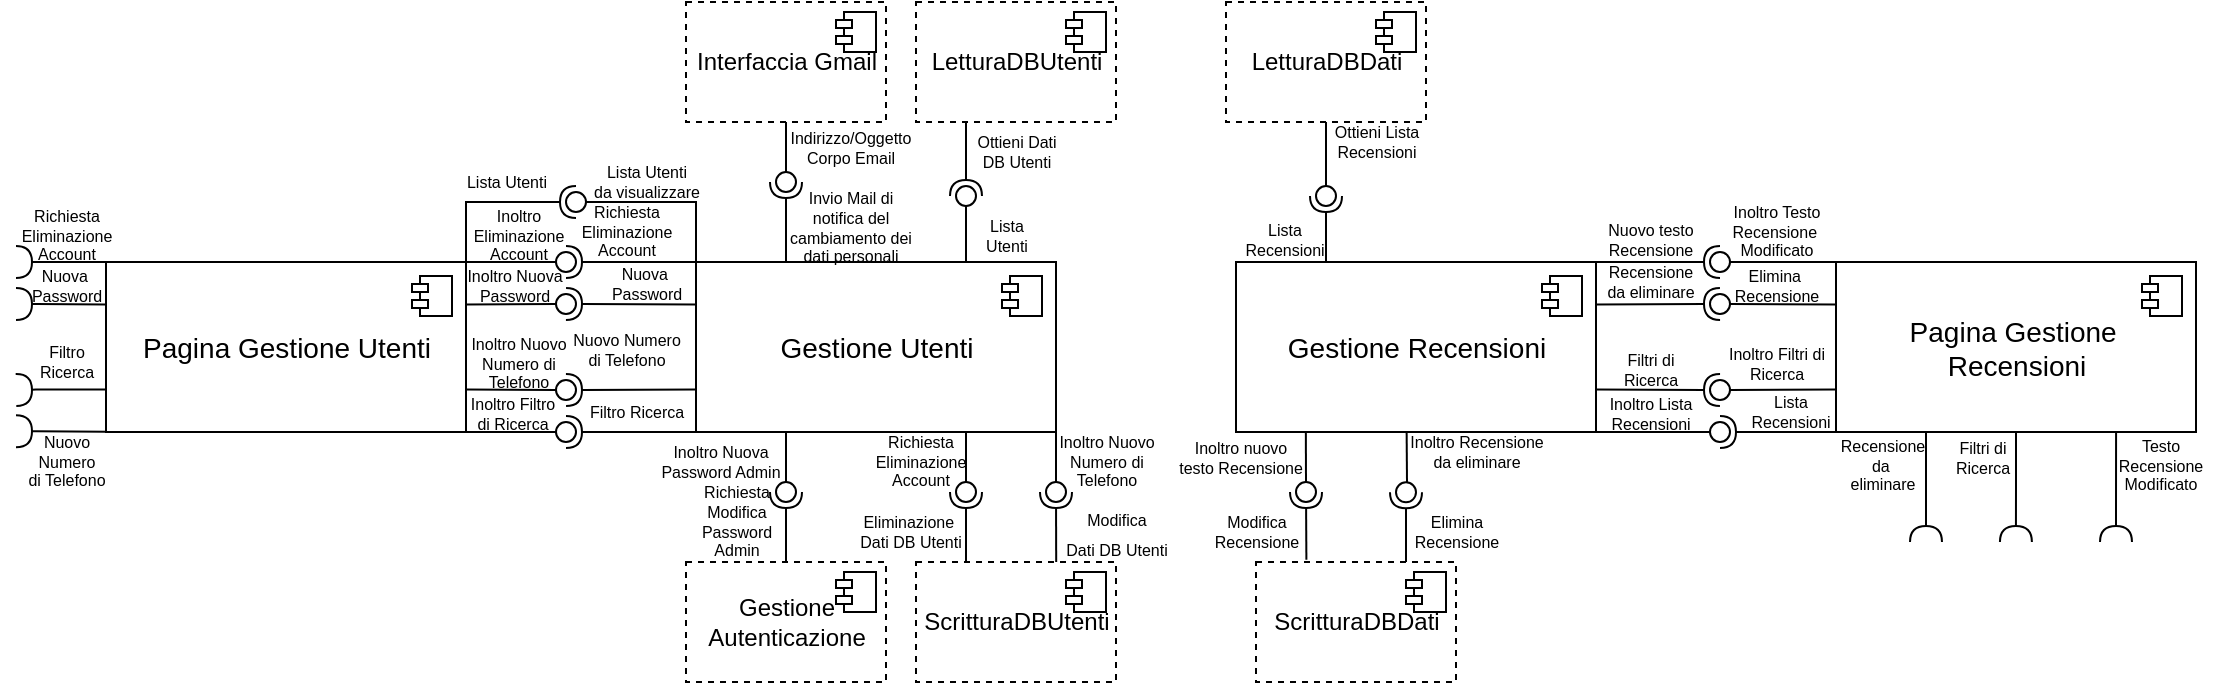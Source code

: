 <mxfile version="14.6.13" type="device"><diagram name="Pagina-1" id="r0RVuna3pJHe9un1B9BG"><mxGraphModel dx="1212" dy="685" grid="1" gridSize="10" guides="1" tooltips="1" connect="1" arrows="1" fold="1" page="1" pageScale="1" pageWidth="827" pageHeight="1169" math="0" shadow="0"><root><mxCell id="0"/><mxCell id="1" parent="0"/><mxCell id="8ZzWhvBQYeryGhF7GO5f-3" value="&lt;font style=&quot;font-size: 14px&quot;&gt;Gestione Utenti&lt;/font&gt;" style="html=1;dropTarget=0;" parent="1" vertex="1"><mxGeometry x="300" y="880" width="180" height="85" as="geometry"/></mxCell><mxCell id="8ZzWhvBQYeryGhF7GO5f-4" value="" style="shape=module;jettyWidth=8;jettyHeight=4;" parent="8ZzWhvBQYeryGhF7GO5f-3" vertex="1"><mxGeometry x="1" width="20" height="20" relative="1" as="geometry"><mxPoint x="-27" y="7" as="offset"/></mxGeometry></mxCell><mxCell id="8ZzWhvBQYeryGhF7GO5f-5" value="Gestione &lt;br&gt;Autenticazione" style="html=1;dropTarget=0;dashed=1;" parent="1" vertex="1"><mxGeometry x="295" y="1030" width="100" height="60" as="geometry"/></mxCell><mxCell id="8ZzWhvBQYeryGhF7GO5f-6" value="" style="shape=module;jettyWidth=8;jettyHeight=4;" parent="8ZzWhvBQYeryGhF7GO5f-5" vertex="1"><mxGeometry x="1" width="20" height="20" relative="1" as="geometry"><mxPoint x="-25" y="5" as="offset"/></mxGeometry></mxCell><mxCell id="8ZzWhvBQYeryGhF7GO5f-7" value="ScritturaDBUtenti" style="html=1;dropTarget=0;dashed=1;" parent="1" vertex="1"><mxGeometry x="410" y="1030" width="100" height="60" as="geometry"/></mxCell><mxCell id="8ZzWhvBQYeryGhF7GO5f-8" value="" style="shape=module;jettyWidth=8;jettyHeight=4;" parent="8ZzWhvBQYeryGhF7GO5f-7" vertex="1"><mxGeometry x="1" width="20" height="20" relative="1" as="geometry"><mxPoint x="-25" y="5" as="offset"/></mxGeometry></mxCell><mxCell id="8ZzWhvBQYeryGhF7GO5f-9" value="Interfaccia Gmail" style="html=1;dropTarget=0;dashed=1;" parent="1" vertex="1"><mxGeometry x="295" y="750" width="100" height="60" as="geometry"/></mxCell><mxCell id="8ZzWhvBQYeryGhF7GO5f-10" value="" style="shape=module;jettyWidth=8;jettyHeight=4;" parent="8ZzWhvBQYeryGhF7GO5f-9" vertex="1"><mxGeometry x="1" width="20" height="20" relative="1" as="geometry"><mxPoint x="-25" y="5" as="offset"/></mxGeometry></mxCell><mxCell id="8ZzWhvBQYeryGhF7GO5f-11" value="&lt;font style=&quot;font-size: 14px&quot;&gt;Pagina Gestione Utenti&lt;/font&gt;" style="html=1;dropTarget=0;" parent="1" vertex="1"><mxGeometry x="5" y="880" width="180" height="85" as="geometry"/></mxCell><mxCell id="8ZzWhvBQYeryGhF7GO5f-12" value="" style="shape=module;jettyWidth=8;jettyHeight=4;" parent="8ZzWhvBQYeryGhF7GO5f-11" vertex="1"><mxGeometry x="1" width="20" height="20" relative="1" as="geometry"><mxPoint x="-27" y="7" as="offset"/></mxGeometry></mxCell><mxCell id="8ZzWhvBQYeryGhF7GO5f-13" value="&lt;font style=&quot;font-size: 14px&quot;&gt;Gestione Recensioni&lt;/font&gt;" style="html=1;dropTarget=0;" parent="1" vertex="1"><mxGeometry x="570" y="880" width="180" height="85" as="geometry"/></mxCell><mxCell id="8ZzWhvBQYeryGhF7GO5f-14" value="" style="shape=module;jettyWidth=8;jettyHeight=4;" parent="8ZzWhvBQYeryGhF7GO5f-13" vertex="1"><mxGeometry x="1" width="20" height="20" relative="1" as="geometry"><mxPoint x="-27" y="7" as="offset"/></mxGeometry></mxCell><mxCell id="8ZzWhvBQYeryGhF7GO5f-15" value="&lt;font style=&quot;font-size: 14px&quot;&gt;Pagina Gestione&amp;nbsp;&lt;br&gt;Recensioni&lt;br&gt;&lt;/font&gt;" style="html=1;dropTarget=0;" parent="1" vertex="1"><mxGeometry x="870" y="880" width="180" height="85" as="geometry"/></mxCell><mxCell id="8ZzWhvBQYeryGhF7GO5f-16" value="" style="shape=module;jettyWidth=8;jettyHeight=4;" parent="8ZzWhvBQYeryGhF7GO5f-15" vertex="1"><mxGeometry x="1" width="20" height="20" relative="1" as="geometry"><mxPoint x="-27" y="7" as="offset"/></mxGeometry></mxCell><mxCell id="8ZzWhvBQYeryGhF7GO5f-17" value="LetturaDBUtenti" style="html=1;dropTarget=0;dashed=1;" parent="1" vertex="1"><mxGeometry x="410" y="750" width="100" height="60" as="geometry"/></mxCell><mxCell id="8ZzWhvBQYeryGhF7GO5f-18" value="" style="shape=module;jettyWidth=8;jettyHeight=4;" parent="8ZzWhvBQYeryGhF7GO5f-17" vertex="1"><mxGeometry x="1" width="20" height="20" relative="1" as="geometry"><mxPoint x="-25" y="5" as="offset"/></mxGeometry></mxCell><mxCell id="ghMi2BkmYx3wNhRPflyT-1" value="" style="rounded=0;orthogonalLoop=1;jettySize=auto;html=1;endArrow=none;endFill=0;exitX=0.5;exitY=1;exitDx=0;exitDy=0;" edge="1" target="ghMi2BkmYx3wNhRPflyT-3" parent="1" source="8ZzWhvBQYeryGhF7GO5f-9"><mxGeometry relative="1" as="geometry"><mxPoint x="160" y="965" as="sourcePoint"/></mxGeometry></mxCell><mxCell id="ghMi2BkmYx3wNhRPflyT-2" value="" style="rounded=0;orthogonalLoop=1;jettySize=auto;html=1;endArrow=halfCircle;endFill=0;entryX=0.5;entryY=0.5;entryDx=0;entryDy=0;endSize=6;strokeWidth=1;exitX=0.25;exitY=0;exitDx=0;exitDy=0;" edge="1" target="ghMi2BkmYx3wNhRPflyT-3" parent="1" source="8ZzWhvBQYeryGhF7GO5f-3"><mxGeometry relative="1" as="geometry"><mxPoint x="200" y="965" as="sourcePoint"/></mxGeometry></mxCell><mxCell id="ghMi2BkmYx3wNhRPflyT-3" value="" style="ellipse;whiteSpace=wrap;html=1;fontFamily=Helvetica;fontSize=12;fontColor=#000000;align=center;strokeColor=#000000;fillColor=#ffffff;points=[];aspect=fixed;resizable=0;" vertex="1" parent="1"><mxGeometry x="340" y="835" width="10" height="10" as="geometry"/></mxCell><mxCell id="ghMi2BkmYx3wNhRPflyT-4" value="Lista &lt;br&gt;Utenti" style="text;html=1;align=center;verticalAlign=middle;resizable=0;points=[];autosize=1;strokeColor=none;fontSize=8;spacing=0;" vertex="1" parent="1"><mxGeometry x="435" y="852" width="40" height="30" as="geometry"/></mxCell><mxCell id="ghMi2BkmYx3wNhRPflyT-5" value="" style="rounded=0;orthogonalLoop=1;jettySize=auto;html=1;endArrow=none;endFill=0;fontSize=8;exitX=1;exitY=0.25;exitDx=0;exitDy=0;" edge="1" target="ghMi2BkmYx3wNhRPflyT-7" parent="1" source="8ZzWhvBQYeryGhF7GO5f-11"><mxGeometry relative="1" as="geometry"><mxPoint x="50" y="915" as="sourcePoint"/></mxGeometry></mxCell><mxCell id="ghMi2BkmYx3wNhRPflyT-6" value="" style="rounded=0;orthogonalLoop=1;jettySize=auto;html=1;endArrow=halfCircle;endFill=0;entryX=0.5;entryY=0.5;entryDx=0;entryDy=0;endSize=6;strokeWidth=1;fontSize=8;exitX=0;exitY=0.25;exitDx=0;exitDy=0;" edge="1" target="ghMi2BkmYx3wNhRPflyT-7" parent="1" source="8ZzWhvBQYeryGhF7GO5f-3"><mxGeometry relative="1" as="geometry"><mxPoint x="90" y="915" as="sourcePoint"/></mxGeometry></mxCell><mxCell id="ghMi2BkmYx3wNhRPflyT-7" value="" style="ellipse;whiteSpace=wrap;html=1;fontFamily=Helvetica;fontSize=12;fontColor=#000000;align=center;strokeColor=#000000;fillColor=#ffffff;points=[];aspect=fixed;resizable=0;" vertex="1" parent="1"><mxGeometry x="230" y="896" width="10" height="10" as="geometry"/></mxCell><mxCell id="ghMi2BkmYx3wNhRPflyT-8" value="Nuova&amp;nbsp;&lt;br&gt;Password" style="text;html=1;align=center;verticalAlign=middle;resizable=0;points=[];autosize=1;strokeColor=none;fontSize=8;" vertex="1" parent="1"><mxGeometry x="250" y="876" width="50" height="30" as="geometry"/></mxCell><mxCell id="ghMi2BkmYx3wNhRPflyT-9" value="" style="rounded=0;orthogonalLoop=1;jettySize=auto;html=1;endArrow=none;endFill=0;fontSize=8;exitX=1;exitY=0.75;exitDx=0;exitDy=0;" edge="1" target="ghMi2BkmYx3wNhRPflyT-11" parent="1" source="8ZzWhvBQYeryGhF7GO5f-11"><mxGeometry relative="1" as="geometry"><mxPoint x="210" y="955" as="sourcePoint"/></mxGeometry></mxCell><mxCell id="ghMi2BkmYx3wNhRPflyT-10" value="" style="rounded=0;orthogonalLoop=1;jettySize=auto;html=1;endArrow=halfCircle;endFill=0;entryX=0.5;entryY=0.5;entryDx=0;entryDy=0;endSize=6;strokeWidth=1;fontSize=8;exitX=0;exitY=0.75;exitDx=0;exitDy=0;" edge="1" target="ghMi2BkmYx3wNhRPflyT-11" parent="1" source="8ZzWhvBQYeryGhF7GO5f-3"><mxGeometry relative="1" as="geometry"><mxPoint x="250" y="955" as="sourcePoint"/></mxGeometry></mxCell><mxCell id="ghMi2BkmYx3wNhRPflyT-11" value="" style="ellipse;whiteSpace=wrap;html=1;fontFamily=Helvetica;fontSize=12;fontColor=#000000;align=center;strokeColor=#000000;fillColor=#ffffff;points=[];aspect=fixed;resizable=0;" vertex="1" parent="1"><mxGeometry x="230" y="939" width="10" height="10" as="geometry"/></mxCell><mxCell id="ghMi2BkmYx3wNhRPflyT-12" value="Nuovo Numero&lt;br&gt;di Telefono" style="text;html=1;align=center;verticalAlign=middle;resizable=0;points=[];autosize=1;strokeColor=none;fontSize=8;" vertex="1" parent="1"><mxGeometry x="230" y="909" width="70" height="30" as="geometry"/></mxCell><mxCell id="ghMi2BkmYx3wNhRPflyT-13" value="" style="rounded=0;orthogonalLoop=1;jettySize=auto;html=1;endArrow=none;endFill=0;fontSize=8;exitX=1;exitY=0;exitDx=0;exitDy=0;" edge="1" target="ghMi2BkmYx3wNhRPflyT-15" parent="1" source="8ZzWhvBQYeryGhF7GO5f-11"><mxGeometry relative="1" as="geometry"><mxPoint x="190" y="895" as="sourcePoint"/></mxGeometry></mxCell><mxCell id="ghMi2BkmYx3wNhRPflyT-14" value="" style="rounded=0;orthogonalLoop=1;jettySize=auto;html=1;endArrow=halfCircle;endFill=0;entryX=0.5;entryY=0.5;entryDx=0;entryDy=0;endSize=6;strokeWidth=1;fontSize=8;exitX=0;exitY=0;exitDx=0;exitDy=0;" edge="1" target="ghMi2BkmYx3wNhRPflyT-15" parent="1" source="8ZzWhvBQYeryGhF7GO5f-3"><mxGeometry relative="1" as="geometry"><mxPoint x="230" y="895" as="sourcePoint"/></mxGeometry></mxCell><mxCell id="ghMi2BkmYx3wNhRPflyT-15" value="" style="ellipse;whiteSpace=wrap;html=1;fontFamily=Helvetica;fontSize=12;fontColor=#000000;align=center;strokeColor=#000000;fillColor=#ffffff;points=[];aspect=fixed;resizable=0;" vertex="1" parent="1"><mxGeometry x="230" y="875" width="10" height="10" as="geometry"/></mxCell><mxCell id="ghMi2BkmYx3wNhRPflyT-16" value="Richiesta&lt;br&gt;Eliminazione&lt;br&gt;Account" style="text;html=1;align=center;verticalAlign=middle;resizable=0;points=[];autosize=1;strokeColor=none;fontSize=8;" vertex="1" parent="1"><mxGeometry x="235" y="845" width="60" height="40" as="geometry"/></mxCell><mxCell id="ghMi2BkmYx3wNhRPflyT-17" value="" style="rounded=0;orthogonalLoop=1;jettySize=auto;html=1;endArrow=none;endFill=0;fontSize=8;exitX=0.25;exitY=1;exitDx=0;exitDy=0;" edge="1" target="ghMi2BkmYx3wNhRPflyT-19" parent="1" source="8ZzWhvBQYeryGhF7GO5f-3"><mxGeometry relative="1" as="geometry"><mxPoint x="350" y="965" as="sourcePoint"/></mxGeometry></mxCell><mxCell id="ghMi2BkmYx3wNhRPflyT-18" value="" style="rounded=0;orthogonalLoop=1;jettySize=auto;html=1;endArrow=halfCircle;endFill=0;entryX=0.5;entryY=0.5;entryDx=0;entryDy=0;endSize=6;strokeWidth=1;fontSize=8;exitX=0.5;exitY=0;exitDx=0;exitDy=0;" edge="1" target="ghMi2BkmYx3wNhRPflyT-19" parent="1" source="8ZzWhvBQYeryGhF7GO5f-5"><mxGeometry relative="1" as="geometry"><mxPoint x="390" y="965" as="sourcePoint"/></mxGeometry></mxCell><mxCell id="ghMi2BkmYx3wNhRPflyT-19" value="" style="ellipse;whiteSpace=wrap;html=1;fontFamily=Helvetica;fontSize=12;fontColor=#000000;align=center;strokeColor=#000000;fillColor=#ffffff;points=[];aspect=fixed;resizable=0;" vertex="1" parent="1"><mxGeometry x="340" y="990" width="10" height="10" as="geometry"/></mxCell><mxCell id="ghMi2BkmYx3wNhRPflyT-20" value="Inoltro Nuova&lt;br&gt;Password Admin" style="text;html=1;align=center;verticalAlign=middle;resizable=0;points=[];autosize=1;strokeColor=none;fontSize=8;" vertex="1" parent="1"><mxGeometry x="272" y="965" width="80" height="30" as="geometry"/></mxCell><mxCell id="ghMi2BkmYx3wNhRPflyT-21" value="Richiesta&lt;br&gt;Modifica&lt;br&gt;Password&lt;br&gt;Admin" style="text;html=1;align=center;verticalAlign=middle;resizable=0;points=[];autosize=1;strokeColor=none;fontSize=8;" vertex="1" parent="1"><mxGeometry x="295" y="985" width="50" height="50" as="geometry"/></mxCell><mxCell id="ghMi2BkmYx3wNhRPflyT-22" value="" style="rounded=0;orthogonalLoop=1;jettySize=auto;html=1;endArrow=none;endFill=0;fontSize=8;exitX=0.75;exitY=1;exitDx=0;exitDy=0;" edge="1" target="ghMi2BkmYx3wNhRPflyT-24" parent="1" source="8ZzWhvBQYeryGhF7GO5f-3"><mxGeometry relative="1" as="geometry"><mxPoint x="470" y="935" as="sourcePoint"/></mxGeometry></mxCell><mxCell id="ghMi2BkmYx3wNhRPflyT-23" value="" style="rounded=0;orthogonalLoop=1;jettySize=auto;html=1;endArrow=halfCircle;endFill=0;entryX=0.5;entryY=0.5;entryDx=0;entryDy=0;endSize=6;strokeWidth=1;fontSize=8;exitX=0.25;exitY=0;exitDx=0;exitDy=0;" edge="1" target="ghMi2BkmYx3wNhRPflyT-24" parent="1" source="8ZzWhvBQYeryGhF7GO5f-7"><mxGeometry relative="1" as="geometry"><mxPoint x="510" y="935" as="sourcePoint"/></mxGeometry></mxCell><mxCell id="ghMi2BkmYx3wNhRPflyT-24" value="" style="ellipse;whiteSpace=wrap;html=1;fontFamily=Helvetica;fontSize=12;fontColor=#000000;align=center;strokeColor=#000000;fillColor=#ffffff;points=[];aspect=fixed;resizable=0;" vertex="1" parent="1"><mxGeometry x="430" y="990" width="10" height="10" as="geometry"/></mxCell><mxCell id="ghMi2BkmYx3wNhRPflyT-25" value="&lt;font style=&quot;font-size: 8px;&quot;&gt;Eliminazione&amp;nbsp;&lt;br style=&quot;font-size: 8px;&quot;&gt;Dati DB Utenti&lt;br style=&quot;font-size: 8px;&quot;&gt;&lt;/font&gt;" style="text;html=1;align=center;verticalAlign=middle;resizable=0;points=[];autosize=1;strokeColor=none;fillColor=none;fontSize=8;" vertex="1" parent="1"><mxGeometry x="372" y="1000" width="70" height="30" as="geometry"/></mxCell><mxCell id="ghMi2BkmYx3wNhRPflyT-26" value="&lt;font style=&quot;font-size: 8px;&quot;&gt;Richiesta&lt;br style=&quot;font-size: 8px;&quot;&gt;Eliminazione &lt;br style=&quot;font-size: 8px;&quot;&gt;Account&lt;br style=&quot;font-size: 8px;&quot;&gt;&lt;/font&gt;" style="text;html=1;align=center;verticalAlign=middle;resizable=0;points=[];autosize=1;strokeColor=none;fillColor=none;spacing=0;fontSize=8;" vertex="1" parent="1"><mxGeometry x="382" y="960" width="60" height="40" as="geometry"/></mxCell><mxCell id="ghMi2BkmYx3wNhRPflyT-27" value="" style="rounded=0;orthogonalLoop=1;jettySize=auto;html=1;endArrow=none;endFill=0;fontSize=8;exitX=1;exitY=1;exitDx=0;exitDy=0;" edge="1" target="ghMi2BkmYx3wNhRPflyT-29" parent="1" source="8ZzWhvBQYeryGhF7GO5f-3"><mxGeometry relative="1" as="geometry"><mxPoint x="430" y="975" as="sourcePoint"/></mxGeometry></mxCell><mxCell id="ghMi2BkmYx3wNhRPflyT-28" value="" style="rounded=0;orthogonalLoop=1;jettySize=auto;html=1;endArrow=halfCircle;endFill=0;entryX=0.5;entryY=0.5;entryDx=0;entryDy=0;endSize=6;strokeWidth=1;fontSize=8;exitX=0.701;exitY=0;exitDx=0;exitDy=0;exitPerimeter=0;" edge="1" target="ghMi2BkmYx3wNhRPflyT-29" parent="1" source="8ZzWhvBQYeryGhF7GO5f-7"><mxGeometry relative="1" as="geometry"><mxPoint x="470" y="1010" as="sourcePoint"/></mxGeometry></mxCell><mxCell id="ghMi2BkmYx3wNhRPflyT-29" value="" style="ellipse;whiteSpace=wrap;html=1;fontFamily=Helvetica;fontSize=12;fontColor=#000000;align=center;strokeColor=#000000;fillColor=#ffffff;points=[];aspect=fixed;resizable=0;" vertex="1" parent="1"><mxGeometry x="475" y="990" width="10" height="10" as="geometry"/></mxCell><mxCell id="ghMi2BkmYx3wNhRPflyT-30" value="&lt;font style=&quot;font-size: 8px&quot;&gt;Inoltro Nuovo&lt;br&gt;Numero di&lt;br&gt;Telefono&lt;br style=&quot;font-size: 8px&quot;&gt;&lt;/font&gt;" style="text;html=1;align=center;verticalAlign=middle;resizable=0;points=[];autosize=1;strokeColor=none;fillColor=none;spacing=0;fontSize=8;" vertex="1" parent="1"><mxGeometry x="475" y="960" width="60" height="40" as="geometry"/></mxCell><mxCell id="ghMi2BkmYx3wNhRPflyT-31" value="&lt;font style=&quot;font-size: 8px&quot;&gt;Modifica&lt;br&gt;Dati DB Utenti&lt;br&gt;&lt;/font&gt;" style="text;html=1;align=center;verticalAlign=middle;resizable=0;points=[];autosize=1;strokeColor=none;fillColor=none;" vertex="1" parent="1"><mxGeometry x="475" y="995" width="70" height="40" as="geometry"/></mxCell><mxCell id="ghMi2BkmYx3wNhRPflyT-32" value="" style="rounded=0;orthogonalLoop=1;jettySize=auto;html=1;endArrow=none;endFill=0;fontSize=8;exitX=1;exitY=1;exitDx=0;exitDy=0;" edge="1" target="ghMi2BkmYx3wNhRPflyT-34" parent="1" source="8ZzWhvBQYeryGhF7GO5f-11"><mxGeometry relative="1" as="geometry"><mxPoint x="270" y="915" as="sourcePoint"/></mxGeometry></mxCell><mxCell id="ghMi2BkmYx3wNhRPflyT-33" value="" style="rounded=0;orthogonalLoop=1;jettySize=auto;html=1;endArrow=halfCircle;endFill=0;entryX=0.5;entryY=0.5;entryDx=0;entryDy=0;endSize=6;strokeWidth=1;fontSize=8;exitX=0;exitY=1;exitDx=0;exitDy=0;" edge="1" target="ghMi2BkmYx3wNhRPflyT-34" parent="1" source="8ZzWhvBQYeryGhF7GO5f-3"><mxGeometry relative="1" as="geometry"><mxPoint x="310" y="915" as="sourcePoint"/></mxGeometry></mxCell><mxCell id="ghMi2BkmYx3wNhRPflyT-34" value="" style="ellipse;whiteSpace=wrap;html=1;fontFamily=Helvetica;fontSize=12;fontColor=#000000;align=center;strokeColor=#000000;fillColor=#ffffff;points=[];aspect=fixed;resizable=0;" vertex="1" parent="1"><mxGeometry x="230" y="960" width="10" height="10" as="geometry"/></mxCell><mxCell id="ghMi2BkmYx3wNhRPflyT-35" value="Filtro Ricerca" style="text;html=1;align=center;verticalAlign=middle;resizable=0;points=[];autosize=1;strokeColor=none;fontSize=8;" vertex="1" parent="1"><mxGeometry x="240" y="945" width="60" height="20" as="geometry"/></mxCell><mxCell id="ghMi2BkmYx3wNhRPflyT-36" value="" style="rounded=0;orthogonalLoop=1;jettySize=auto;html=1;endArrow=none;endFill=0;fontSize=8;exitX=0;exitY=0;exitDx=0;exitDy=0;edgeStyle=orthogonalEdgeStyle;" edge="1" target="ghMi2BkmYx3wNhRPflyT-38" parent="1" source="8ZzWhvBQYeryGhF7GO5f-3"><mxGeometry relative="1" as="geometry"><mxPoint x="220" y="875" as="sourcePoint"/><Array as="points"><mxPoint x="300" y="850"/></Array></mxGeometry></mxCell><mxCell id="ghMi2BkmYx3wNhRPflyT-37" value="" style="rounded=0;orthogonalLoop=1;jettySize=auto;html=1;endArrow=halfCircle;endFill=0;entryX=0.5;entryY=0.5;entryDx=0;entryDy=0;endSize=6;strokeWidth=1;fontSize=8;edgeStyle=orthogonalEdgeStyle;exitX=1;exitY=0;exitDx=0;exitDy=0;" edge="1" target="ghMi2BkmYx3wNhRPflyT-38" parent="1" source="8ZzWhvBQYeryGhF7GO5f-11"><mxGeometry relative="1" as="geometry"><mxPoint x="170" y="860" as="sourcePoint"/><Array as="points"><mxPoint x="185" y="850"/></Array></mxGeometry></mxCell><mxCell id="ghMi2BkmYx3wNhRPflyT-38" value="" style="ellipse;whiteSpace=wrap;html=1;fontFamily=Helvetica;fontSize=12;fontColor=#000000;align=center;strokeColor=#000000;fillColor=#ffffff;points=[];aspect=fixed;resizable=0;" vertex="1" parent="1"><mxGeometry x="235" y="845" width="10" height="10" as="geometry"/></mxCell><mxCell id="ghMi2BkmYx3wNhRPflyT-39" value="Lista Utenti&lt;br&gt;da visualizzare" style="text;html=1;align=center;verticalAlign=middle;resizable=0;points=[];autosize=1;strokeColor=none;fontSize=8;" vertex="1" parent="1"><mxGeometry x="240" y="825" width="70" height="30" as="geometry"/></mxCell><mxCell id="ghMi2BkmYx3wNhRPflyT-40" value="Lista Utenti" style="text;html=1;align=center;verticalAlign=middle;resizable=0;points=[];autosize=1;strokeColor=none;fontSize=8;spacing=0;" vertex="1" parent="1"><mxGeometry x="175" y="830" width="60" height="20" as="geometry"/></mxCell><mxCell id="ghMi2BkmYx3wNhRPflyT-41" value="Inoltro Nuova&lt;br&gt;Password" style="text;html=1;align=center;verticalAlign=middle;resizable=0;points=[];autosize=1;strokeColor=none;fontSize=8;" vertex="1" parent="1"><mxGeometry x="179" y="877" width="60" height="30" as="geometry"/></mxCell><mxCell id="ghMi2BkmYx3wNhRPflyT-42" value="Inoltro&lt;br&gt;Eliminazione&lt;br&gt;Account" style="text;html=1;align=center;verticalAlign=middle;resizable=0;points=[];autosize=1;strokeColor=none;fontSize=8;" vertex="1" parent="1"><mxGeometry x="181" y="847" width="60" height="40" as="geometry"/></mxCell><mxCell id="ghMi2BkmYx3wNhRPflyT-43" value="Inoltro Nuovo&lt;br&gt;Numero di&lt;br&gt;Telefono" style="text;html=1;align=center;verticalAlign=middle;resizable=0;points=[];autosize=1;strokeColor=none;fontSize=8;" vertex="1" parent="1"><mxGeometry x="181" y="911" width="60" height="40" as="geometry"/></mxCell><mxCell id="ghMi2BkmYx3wNhRPflyT-44" value="Inoltro Filtro&lt;br&gt;di Ricerca" style="text;html=1;align=center;verticalAlign=middle;resizable=0;points=[];autosize=1;strokeColor=none;fontSize=8;" vertex="1" parent="1"><mxGeometry x="178" y="941" width="60" height="30" as="geometry"/></mxCell><mxCell id="ghMi2BkmYx3wNhRPflyT-46" value="" style="rounded=0;orthogonalLoop=1;jettySize=auto;html=1;endArrow=halfCircle;endFill=0;entryX=0.5;entryY=0.5;entryDx=0;entryDy=0;endSize=6;strokeWidth=1;fontSize=8;exitX=0;exitY=0;exitDx=0;exitDy=0;" edge="1" parent="1" source="8ZzWhvBQYeryGhF7GO5f-11"><mxGeometry relative="1" as="geometry"><mxPoint x="-20" y="880" as="sourcePoint"/><mxPoint x="-40" y="880" as="targetPoint"/></mxGeometry></mxCell><mxCell id="ghMi2BkmYx3wNhRPflyT-48" value="" style="rounded=0;orthogonalLoop=1;jettySize=auto;html=1;endArrow=halfCircle;endFill=0;endSize=6;strokeWidth=1;fontSize=8;exitX=0;exitY=0.25;exitDx=0;exitDy=0;" edge="1" parent="1" source="8ZzWhvBQYeryGhF7GO5f-11"><mxGeometry relative="1" as="geometry"><mxPoint y="911" as="sourcePoint"/><mxPoint x="-40" y="901" as="targetPoint"/><Array as="points"><mxPoint x="-30" y="901"/><mxPoint x="-40" y="901"/></Array></mxGeometry></mxCell><mxCell id="ghMi2BkmYx3wNhRPflyT-49" value="" style="rounded=0;orthogonalLoop=1;jettySize=auto;html=1;endArrow=halfCircle;endFill=0;endSize=6;strokeWidth=1;fontSize=8;exitX=0;exitY=0.25;exitDx=0;exitDy=0;" edge="1" parent="1"><mxGeometry relative="1" as="geometry"><mxPoint x="5" y="964.92" as="sourcePoint"/><mxPoint x="-40" y="964.67" as="targetPoint"/><Array as="points"><mxPoint x="-30" y="964.67"/><mxPoint x="-40" y="964.67"/></Array></mxGeometry></mxCell><mxCell id="ghMi2BkmYx3wNhRPflyT-52" value="" style="rounded=0;orthogonalLoop=1;jettySize=auto;html=1;endArrow=halfCircle;endFill=0;endSize=6;strokeWidth=1;fontSize=8;exitX=0;exitY=0.75;exitDx=0;exitDy=0;edgeStyle=orthogonalEdgeStyle;" edge="1" parent="1" source="8ZzWhvBQYeryGhF7GO5f-11"><mxGeometry relative="1" as="geometry"><mxPoint y="936" as="sourcePoint"/><mxPoint x="-40" y="944" as="targetPoint"/><Array as="points"><mxPoint x="-30" y="944"/></Array></mxGeometry></mxCell><mxCell id="ghMi2BkmYx3wNhRPflyT-54" value="Nuova&amp;nbsp;&lt;br&gt;Password" style="text;html=1;align=center;verticalAlign=middle;resizable=0;points=[];autosize=1;strokeColor=none;fontSize=8;" vertex="1" parent="1"><mxGeometry x="-40" y="877" width="50" height="30" as="geometry"/></mxCell><mxCell id="ghMi2BkmYx3wNhRPflyT-55" value="Richiesta&lt;br&gt;Eliminazione&lt;br&gt;Account" style="text;html=1;align=center;verticalAlign=middle;resizable=0;points=[];autosize=1;strokeColor=none;fontSize=8;" vertex="1" parent="1"><mxGeometry x="-45" y="847" width="60" height="40" as="geometry"/></mxCell><mxCell id="ghMi2BkmYx3wNhRPflyT-56" value="Nuovo &lt;br&gt;Numero&lt;br&gt;di Telefono" style="text;html=1;align=center;verticalAlign=middle;resizable=0;points=[];autosize=1;strokeColor=none;fontSize=8;" vertex="1" parent="1"><mxGeometry x="-40" y="960" width="50" height="40" as="geometry"/></mxCell><mxCell id="ghMi2BkmYx3wNhRPflyT-57" value="Filtro &lt;br&gt;Ricerca" style="text;html=1;align=center;verticalAlign=middle;resizable=0;points=[];autosize=1;strokeColor=none;fontSize=8;" vertex="1" parent="1"><mxGeometry x="-35" y="915" width="40" height="30" as="geometry"/></mxCell><mxCell id="ghMi2BkmYx3wNhRPflyT-58" value="Indirizzo/Oggetto&lt;br&gt;Corpo Email" style="text;strokeColor=none;fillColor=none;html=1;align=center;verticalAlign=middle;whiteSpace=wrap;rounded=0;fontSize=8;spacing=0;" vertex="1" parent="1"><mxGeometry x="345" y="815" width="65" height="15" as="geometry"/></mxCell><mxCell id="ghMi2BkmYx3wNhRPflyT-59" value="&lt;font style=&quot;line-height: 60% ; font-size: 8px&quot;&gt;Invio Mail di notifica del cambiamento dei dati personali&lt;br style=&quot;font-size: 8px&quot;&gt;&lt;/font&gt;" style="text;strokeColor=none;fillColor=none;html=1;align=center;verticalAlign=middle;whiteSpace=wrap;rounded=0;fontSize=8;spacing=0;" vertex="1" parent="1"><mxGeometry x="345" y="855" width="65" height="15" as="geometry"/></mxCell><mxCell id="ghMi2BkmYx3wNhRPflyT-60" value="" style="rounded=0;orthogonalLoop=1;jettySize=auto;html=1;endArrow=none;endFill=0;fontSize=8;exitX=0.75;exitY=0;exitDx=0;exitDy=0;" edge="1" target="ghMi2BkmYx3wNhRPflyT-62" parent="1" source="8ZzWhvBQYeryGhF7GO5f-3"><mxGeometry relative="1" as="geometry"><mxPoint x="470" y="815" as="sourcePoint"/></mxGeometry></mxCell><mxCell id="ghMi2BkmYx3wNhRPflyT-61" value="" style="rounded=0;orthogonalLoop=1;jettySize=auto;html=1;endArrow=halfCircle;endFill=0;entryX=0.5;entryY=0.5;entryDx=0;entryDy=0;endSize=6;strokeWidth=1;fontSize=8;exitX=0.25;exitY=1;exitDx=0;exitDy=0;" edge="1" target="ghMi2BkmYx3wNhRPflyT-62" parent="1" source="8ZzWhvBQYeryGhF7GO5f-17"><mxGeometry relative="1" as="geometry"><mxPoint x="510" y="815" as="sourcePoint"/></mxGeometry></mxCell><mxCell id="ghMi2BkmYx3wNhRPflyT-62" value="" style="ellipse;whiteSpace=wrap;html=1;fontFamily=Helvetica;fontSize=12;fontColor=#000000;align=center;strokeColor=#000000;fillColor=#ffffff;points=[];aspect=fixed;resizable=0;" vertex="1" parent="1"><mxGeometry x="430" y="842" width="10" height="10" as="geometry"/></mxCell><mxCell id="ghMi2BkmYx3wNhRPflyT-63" value="Ottieni Dati&lt;br style=&quot;font-size: 8px;&quot;&gt;DB Utenti" style="text;html=1;align=center;verticalAlign=middle;resizable=0;points=[];autosize=1;strokeColor=none;fontSize=8;spacing=0;" vertex="1" parent="1"><mxGeometry x="430" y="810" width="60" height="30" as="geometry"/></mxCell><mxCell id="ghMi2BkmYx3wNhRPflyT-64" value="LetturaDBDati" style="html=1;dropTarget=0;dashed=1;" vertex="1" parent="1"><mxGeometry x="565" y="750" width="100" height="60" as="geometry"/></mxCell><mxCell id="ghMi2BkmYx3wNhRPflyT-65" value="" style="shape=module;jettyWidth=8;jettyHeight=4;" vertex="1" parent="ghMi2BkmYx3wNhRPflyT-64"><mxGeometry x="1" width="20" height="20" relative="1" as="geometry"><mxPoint x="-25" y="5" as="offset"/></mxGeometry></mxCell><mxCell id="ghMi2BkmYx3wNhRPflyT-66" value="ScritturaDBDati" style="html=1;dropTarget=0;dashed=1;" vertex="1" parent="1"><mxGeometry x="580" y="1030" width="100" height="60" as="geometry"/></mxCell><mxCell id="ghMi2BkmYx3wNhRPflyT-67" value="" style="shape=module;jettyWidth=8;jettyHeight=4;" vertex="1" parent="ghMi2BkmYx3wNhRPflyT-66"><mxGeometry x="1" width="20" height="20" relative="1" as="geometry"><mxPoint x="-25" y="5" as="offset"/></mxGeometry></mxCell><mxCell id="ghMi2BkmYx3wNhRPflyT-68" value="" style="rounded=0;orthogonalLoop=1;jettySize=auto;html=1;endArrow=none;endFill=0;fontSize=8;exitX=0.5;exitY=1;exitDx=0;exitDy=0;" edge="1" target="ghMi2BkmYx3wNhRPflyT-70" parent="1" source="ghMi2BkmYx3wNhRPflyT-64"><mxGeometry relative="1" as="geometry"><mxPoint x="650" y="965" as="sourcePoint"/></mxGeometry></mxCell><mxCell id="ghMi2BkmYx3wNhRPflyT-69" value="" style="rounded=0;orthogonalLoop=1;jettySize=auto;html=1;endArrow=halfCircle;endFill=0;entryX=0.5;entryY=0.5;entryDx=0;entryDy=0;endSize=6;strokeWidth=1;fontSize=8;exitX=0.25;exitY=0;exitDx=0;exitDy=0;" edge="1" target="ghMi2BkmYx3wNhRPflyT-70" parent="1" source="8ZzWhvBQYeryGhF7GO5f-13"><mxGeometry relative="1" as="geometry"><mxPoint x="690" y="965" as="sourcePoint"/></mxGeometry></mxCell><mxCell id="ghMi2BkmYx3wNhRPflyT-70" value="" style="ellipse;whiteSpace=wrap;html=1;fontFamily=Helvetica;fontSize=12;fontColor=#000000;align=center;strokeColor=#000000;fillColor=#ffffff;points=[];aspect=fixed;resizable=0;" vertex="1" parent="1"><mxGeometry x="610" y="842" width="10" height="10" as="geometry"/></mxCell><mxCell id="ghMi2BkmYx3wNhRPflyT-72" value="Ottieni Lista&lt;br&gt;Recensioni" style="text;html=1;align=center;verticalAlign=middle;resizable=0;points=[];autosize=1;strokeColor=none;fontSize=8;" vertex="1" parent="1"><mxGeometry x="610" y="805" width="60" height="30" as="geometry"/></mxCell><mxCell id="ghMi2BkmYx3wNhRPflyT-73" value="Lista &lt;br&gt;Recensioni" style="text;html=1;align=center;verticalAlign=middle;resizable=0;points=[];autosize=1;strokeColor=none;fontSize=8;" vertex="1" parent="1"><mxGeometry x="564" y="854" width="60" height="30" as="geometry"/></mxCell><mxCell id="ghMi2BkmYx3wNhRPflyT-74" value="" style="rounded=0;orthogonalLoop=1;jettySize=auto;html=1;endArrow=none;endFill=0;fontSize=8;exitX=0.194;exitY=0.998;exitDx=0;exitDy=0;exitPerimeter=0;" edge="1" target="ghMi2BkmYx3wNhRPflyT-76" parent="1" source="8ZzWhvBQYeryGhF7GO5f-13"><mxGeometry relative="1" as="geometry"><mxPoint x="610" y="1005" as="sourcePoint"/></mxGeometry></mxCell><mxCell id="ghMi2BkmYx3wNhRPflyT-75" value="" style="rounded=0;orthogonalLoop=1;jettySize=auto;html=1;endArrow=halfCircle;endFill=0;entryX=0.5;entryY=0.5;entryDx=0;entryDy=0;endSize=6;strokeWidth=1;fontSize=8;exitX=0.252;exitY=-0.018;exitDx=0;exitDy=0;exitPerimeter=0;" edge="1" target="ghMi2BkmYx3wNhRPflyT-76" parent="1" source="ghMi2BkmYx3wNhRPflyT-66"><mxGeometry relative="1" as="geometry"><mxPoint x="650" y="1005" as="sourcePoint"/></mxGeometry></mxCell><mxCell id="ghMi2BkmYx3wNhRPflyT-76" value="" style="ellipse;whiteSpace=wrap;html=1;fontFamily=Helvetica;fontSize=12;fontColor=#000000;align=center;strokeColor=#000000;fillColor=#ffffff;points=[];aspect=fixed;resizable=0;" vertex="1" parent="1"><mxGeometry x="600" y="990" width="10" height="10" as="geometry"/></mxCell><mxCell id="ghMi2BkmYx3wNhRPflyT-81" value="Modifica&lt;br&gt;Recensione" style="text;html=1;align=center;verticalAlign=middle;resizable=0;points=[];autosize=1;strokeColor=none;fontSize=8;" vertex="1" parent="1"><mxGeometry x="550" y="1000.17" width="60" height="30" as="geometry"/></mxCell><mxCell id="ghMi2BkmYx3wNhRPflyT-82" value="" style="rounded=0;orthogonalLoop=1;jettySize=auto;html=1;endArrow=none;endFill=0;fontSize=8;exitX=0.474;exitY=1;exitDx=0;exitDy=0;exitPerimeter=0;edgeStyle=elbowEdgeStyle;" edge="1" target="ghMi2BkmYx3wNhRPflyT-84" parent="1" source="8ZzWhvBQYeryGhF7GO5f-13"><mxGeometry relative="1" as="geometry"><mxPoint x="630" y="995" as="sourcePoint"/></mxGeometry></mxCell><mxCell id="ghMi2BkmYx3wNhRPflyT-83" value="" style="rounded=0;orthogonalLoop=1;jettySize=auto;html=1;endArrow=halfCircle;endFill=0;entryX=0.5;entryY=0.5;entryDx=0;entryDy=0;endSize=6;strokeWidth=1;fontSize=8;exitX=0.75;exitY=0;exitDx=0;exitDy=0;" edge="1" target="ghMi2BkmYx3wNhRPflyT-84" parent="1" source="ghMi2BkmYx3wNhRPflyT-66"><mxGeometry relative="1" as="geometry"><mxPoint x="670" y="995" as="sourcePoint"/></mxGeometry></mxCell><mxCell id="ghMi2BkmYx3wNhRPflyT-84" value="" style="ellipse;whiteSpace=wrap;html=1;fontFamily=Helvetica;fontSize=12;fontColor=#000000;align=center;strokeColor=#000000;fillColor=#ffffff;points=[];aspect=fixed;resizable=0;" vertex="1" parent="1"><mxGeometry x="650" y="990.17" width="10" height="10" as="geometry"/></mxCell><mxCell id="ghMi2BkmYx3wNhRPflyT-85" value="Elimina&lt;br&gt;Recensione" style="text;html=1;align=center;verticalAlign=middle;resizable=0;points=[];autosize=1;strokeColor=none;fontSize=8;" vertex="1" parent="1"><mxGeometry x="650" y="1000.17" width="60" height="30" as="geometry"/></mxCell><mxCell id="ghMi2BkmYx3wNhRPflyT-86" value="Inoltro Recensione&lt;br&gt;da eliminare" style="text;html=1;align=center;verticalAlign=middle;resizable=0;points=[];autosize=1;strokeColor=none;fontSize=8;" vertex="1" parent="1"><mxGeometry x="650" y="960.17" width="80" height="30" as="geometry"/></mxCell><mxCell id="ghMi2BkmYx3wNhRPflyT-87" value="Inoltro nuovo&lt;br&gt;testo Recensione" style="text;html=1;align=center;verticalAlign=middle;resizable=0;points=[];autosize=1;strokeColor=none;fontSize=8;" vertex="1" parent="1"><mxGeometry x="532" y="963" width="80" height="30" as="geometry"/></mxCell><mxCell id="ghMi2BkmYx3wNhRPflyT-88" value="" style="rounded=0;orthogonalLoop=1;jettySize=auto;html=1;endArrow=none;endFill=0;fontSize=8;exitX=0;exitY=0;exitDx=0;exitDy=0;" edge="1" target="ghMi2BkmYx3wNhRPflyT-90" parent="1" source="8ZzWhvBQYeryGhF7GO5f-15"><mxGeometry relative="1" as="geometry"><mxPoint x="770" y="925" as="sourcePoint"/></mxGeometry></mxCell><mxCell id="ghMi2BkmYx3wNhRPflyT-89" value="" style="rounded=0;orthogonalLoop=1;jettySize=auto;html=1;endArrow=halfCircle;endFill=0;entryX=0.5;entryY=0.5;entryDx=0;entryDy=0;endSize=6;strokeWidth=1;fontSize=8;exitX=1;exitY=0;exitDx=0;exitDy=0;" edge="1" target="ghMi2BkmYx3wNhRPflyT-90" parent="1" source="8ZzWhvBQYeryGhF7GO5f-13"><mxGeometry relative="1" as="geometry"><mxPoint x="810" y="925" as="sourcePoint"/></mxGeometry></mxCell><mxCell id="ghMi2BkmYx3wNhRPflyT-90" value="" style="ellipse;whiteSpace=wrap;html=1;fontFamily=Helvetica;fontSize=12;fontColor=#000000;align=center;strokeColor=#000000;fillColor=#ffffff;points=[];aspect=fixed;resizable=0;" vertex="1" parent="1"><mxGeometry x="807" y="875" width="10" height="10" as="geometry"/></mxCell><mxCell id="ghMi2BkmYx3wNhRPflyT-91" value="" style="rounded=0;orthogonalLoop=1;jettySize=auto;html=1;endArrow=none;endFill=0;fontSize=8;exitX=0;exitY=0.25;exitDx=0;exitDy=0;" edge="1" target="ghMi2BkmYx3wNhRPflyT-93" parent="1" source="8ZzWhvBQYeryGhF7GO5f-15"><mxGeometry relative="1" as="geometry"><mxPoint x="770" y="915" as="sourcePoint"/></mxGeometry></mxCell><mxCell id="ghMi2BkmYx3wNhRPflyT-92" value="" style="rounded=0;orthogonalLoop=1;jettySize=auto;html=1;endArrow=halfCircle;endFill=0;entryX=0.5;entryY=0.5;entryDx=0;entryDy=0;endSize=6;strokeWidth=1;fontSize=8;exitX=1;exitY=0.25;exitDx=0;exitDy=0;" edge="1" target="ghMi2BkmYx3wNhRPflyT-93" parent="1" source="8ZzWhvBQYeryGhF7GO5f-13"><mxGeometry relative="1" as="geometry"><mxPoint x="810" y="915" as="sourcePoint"/></mxGeometry></mxCell><mxCell id="ghMi2BkmYx3wNhRPflyT-93" value="" style="ellipse;whiteSpace=wrap;html=1;fontFamily=Helvetica;fontSize=12;fontColor=#000000;align=center;strokeColor=#000000;fillColor=#ffffff;points=[];aspect=fixed;resizable=0;" vertex="1" parent="1"><mxGeometry x="807" y="896" width="10" height="10" as="geometry"/></mxCell><mxCell id="ghMi2BkmYx3wNhRPflyT-94" value="" style="rounded=0;orthogonalLoop=1;jettySize=auto;html=1;endArrow=none;endFill=0;fontSize=8;exitX=0;exitY=0.75;exitDx=0;exitDy=0;" edge="1" target="ghMi2BkmYx3wNhRPflyT-96" parent="1" source="8ZzWhvBQYeryGhF7GO5f-15"><mxGeometry relative="1" as="geometry"><mxPoint x="740" y="915" as="sourcePoint"/></mxGeometry></mxCell><mxCell id="ghMi2BkmYx3wNhRPflyT-95" value="" style="rounded=0;orthogonalLoop=1;jettySize=auto;html=1;endArrow=halfCircle;endFill=0;entryX=0.5;entryY=0.5;entryDx=0;entryDy=0;endSize=6;strokeWidth=1;fontSize=8;exitX=1;exitY=0.75;exitDx=0;exitDy=0;" edge="1" target="ghMi2BkmYx3wNhRPflyT-96" parent="1" source="8ZzWhvBQYeryGhF7GO5f-13"><mxGeometry relative="1" as="geometry"><mxPoint x="780" y="915" as="sourcePoint"/></mxGeometry></mxCell><mxCell id="ghMi2BkmYx3wNhRPflyT-96" value="" style="ellipse;whiteSpace=wrap;html=1;fontFamily=Helvetica;fontSize=12;fontColor=#000000;align=center;strokeColor=#000000;fillColor=#ffffff;points=[];aspect=fixed;resizable=0;" vertex="1" parent="1"><mxGeometry x="807" y="939" width="10" height="10" as="geometry"/></mxCell><mxCell id="ghMi2BkmYx3wNhRPflyT-97" value="" style="rounded=0;orthogonalLoop=1;jettySize=auto;html=1;endArrow=none;endFill=0;fontSize=8;exitX=1;exitY=1;exitDx=0;exitDy=0;" edge="1" target="ghMi2BkmYx3wNhRPflyT-99" parent="1" source="8ZzWhvBQYeryGhF7GO5f-13"><mxGeometry relative="1" as="geometry"><mxPoint x="750" y="925" as="sourcePoint"/></mxGeometry></mxCell><mxCell id="ghMi2BkmYx3wNhRPflyT-98" value="" style="rounded=0;orthogonalLoop=1;jettySize=auto;html=1;endArrow=halfCircle;endFill=0;entryX=0.5;entryY=0.5;entryDx=0;entryDy=0;endSize=6;strokeWidth=1;fontSize=8;exitX=0;exitY=1;exitDx=0;exitDy=0;" edge="1" target="ghMi2BkmYx3wNhRPflyT-99" parent="1" source="8ZzWhvBQYeryGhF7GO5f-15"><mxGeometry relative="1" as="geometry"><mxPoint x="790" y="925" as="sourcePoint"/></mxGeometry></mxCell><mxCell id="ghMi2BkmYx3wNhRPflyT-99" value="" style="ellipse;whiteSpace=wrap;html=1;fontFamily=Helvetica;fontSize=12;fontColor=#000000;align=center;strokeColor=#000000;fillColor=#ffffff;points=[];aspect=fixed;resizable=0;" vertex="1" parent="1"><mxGeometry x="807" y="960" width="10" height="10" as="geometry"/></mxCell><mxCell id="ghMi2BkmYx3wNhRPflyT-100" value="Inoltro Lista&lt;br&gt;Recensioni" style="text;html=1;align=center;verticalAlign=middle;resizable=0;points=[];autosize=1;strokeColor=none;fontSize=8;" vertex="1" parent="1"><mxGeometry x="747" y="941" width="60" height="30" as="geometry"/></mxCell><mxCell id="ghMi2BkmYx3wNhRPflyT-101" value="Lista &lt;br&gt;Recensioni" style="text;html=1;align=center;verticalAlign=middle;resizable=0;points=[];autosize=1;strokeColor=none;fontSize=8;" vertex="1" parent="1"><mxGeometry x="817" y="940" width="60" height="30" as="geometry"/></mxCell><mxCell id="ghMi2BkmYx3wNhRPflyT-102" value="Filtri di &lt;br&gt;Ricerca" style="text;html=1;align=center;verticalAlign=middle;resizable=0;points=[];autosize=1;strokeColor=none;fontSize=8;" vertex="1" parent="1"><mxGeometry x="757" y="919" width="40" height="30" as="geometry"/></mxCell><mxCell id="ghMi2BkmYx3wNhRPflyT-103" value="Recensione&lt;br&gt;da eliminare" style="text;html=1;align=center;verticalAlign=middle;resizable=0;points=[];autosize=1;strokeColor=none;fontSize=8;" vertex="1" parent="1"><mxGeometry x="747" y="875" width="60" height="30" as="geometry"/></mxCell><mxCell id="ghMi2BkmYx3wNhRPflyT-104" value="Nuovo testo&lt;br style=&quot;font-size: 8px;&quot;&gt;Recensione" style="text;html=1;align=center;verticalAlign=middle;resizable=0;points=[];autosize=1;strokeColor=none;fontSize=8;spacing=0;" vertex="1" parent="1"><mxGeometry x="747" y="854" width="60" height="30" as="geometry"/></mxCell><mxCell id="ghMi2BkmYx3wNhRPflyT-107" value="Elimina&amp;nbsp;&lt;br&gt;Recensione" style="text;html=1;align=center;verticalAlign=middle;resizable=0;points=[];autosize=1;strokeColor=none;fontSize=8;" vertex="1" parent="1"><mxGeometry x="810" y="877" width="60" height="30" as="geometry"/></mxCell><mxCell id="ghMi2BkmYx3wNhRPflyT-108" value="Inoltro Testo&lt;br&gt;Recensione&amp;nbsp;&lt;br&gt;Modificato" style="text;html=1;align=center;verticalAlign=middle;resizable=0;points=[];autosize=1;strokeColor=none;fontSize=8;" vertex="1" parent="1"><mxGeometry x="810" y="845" width="60" height="40" as="geometry"/></mxCell><mxCell id="ghMi2BkmYx3wNhRPflyT-110" value="Inoltro Filtri di &lt;br&gt;Ricerca" style="text;html=1;align=center;verticalAlign=middle;resizable=0;points=[];autosize=1;strokeColor=none;fontSize=8;" vertex="1" parent="1"><mxGeometry x="810" y="916" width="60" height="30" as="geometry"/></mxCell><mxCell id="ghMi2BkmYx3wNhRPflyT-112" value="" style="rounded=0;orthogonalLoop=1;jettySize=auto;html=1;endArrow=halfCircle;endFill=0;endSize=6;strokeWidth=1;fontSize=8;exitX=0.25;exitY=1;exitDx=0;exitDy=0;edgeStyle=orthogonalEdgeStyle;" edge="1" parent="1" source="8ZzWhvBQYeryGhF7GO5f-15"><mxGeometry relative="1" as="geometry"><mxPoint x="1060" y="950" as="sourcePoint"/><mxPoint x="915" y="1020" as="targetPoint"/><Array as="points"><mxPoint x="915" y="985"/></Array></mxGeometry></mxCell><mxCell id="ghMi2BkmYx3wNhRPflyT-114" value="" style="rounded=0;orthogonalLoop=1;jettySize=auto;html=1;endArrow=halfCircle;endFill=0;endSize=6;strokeWidth=1;fontSize=8;edgeStyle=orthogonalEdgeStyle;exitX=0.5;exitY=1;exitDx=0;exitDy=0;" edge="1" parent="1" source="8ZzWhvBQYeryGhF7GO5f-15"><mxGeometry relative="1" as="geometry"><mxPoint x="959.96" y="970" as="sourcePoint"/><mxPoint x="959.96" y="1020" as="targetPoint"/><Array as="points"/></mxGeometry></mxCell><mxCell id="ghMi2BkmYx3wNhRPflyT-116" value="" style="rounded=0;orthogonalLoop=1;jettySize=auto;html=1;endArrow=halfCircle;endFill=0;endSize=6;strokeWidth=1;fontSize=8;edgeStyle=orthogonalEdgeStyle;exitX=0.5;exitY=1;exitDx=0;exitDy=0;" edge="1" parent="1"><mxGeometry relative="1" as="geometry"><mxPoint x="1010.04" y="965" as="sourcePoint"/><mxPoint x="1010.0" y="1020" as="targetPoint"/><Array as="points"><mxPoint x="1010" y="1004"/><mxPoint x="1010" y="1004"/></Array></mxGeometry></mxCell><mxCell id="ghMi2BkmYx3wNhRPflyT-117" value="Filtri di&lt;br&gt;Ricerca" style="text;html=1;align=center;verticalAlign=middle;resizable=0;points=[];autosize=1;strokeColor=none;fontSize=8;" vertex="1" parent="1"><mxGeometry x="923" y="963" width="40" height="30" as="geometry"/></mxCell><mxCell id="ghMi2BkmYx3wNhRPflyT-118" value="Recensione&lt;br&gt;da&amp;nbsp;&lt;br&gt;eliminare" style="text;html=1;align=center;verticalAlign=middle;resizable=0;points=[];autosize=1;strokeColor=none;fontSize=8;" vertex="1" parent="1"><mxGeometry x="863" y="962" width="60" height="40" as="geometry"/></mxCell><mxCell id="ghMi2BkmYx3wNhRPflyT-119" value="Testo &lt;br&gt;Recensione&lt;br&gt;Modificato" style="text;html=1;align=center;verticalAlign=middle;resizable=0;points=[];autosize=1;strokeColor=none;fontSize=8;" vertex="1" parent="1"><mxGeometry x="1002" y="962" width="60" height="40" as="geometry"/></mxCell></root></mxGraphModel></diagram></mxfile>